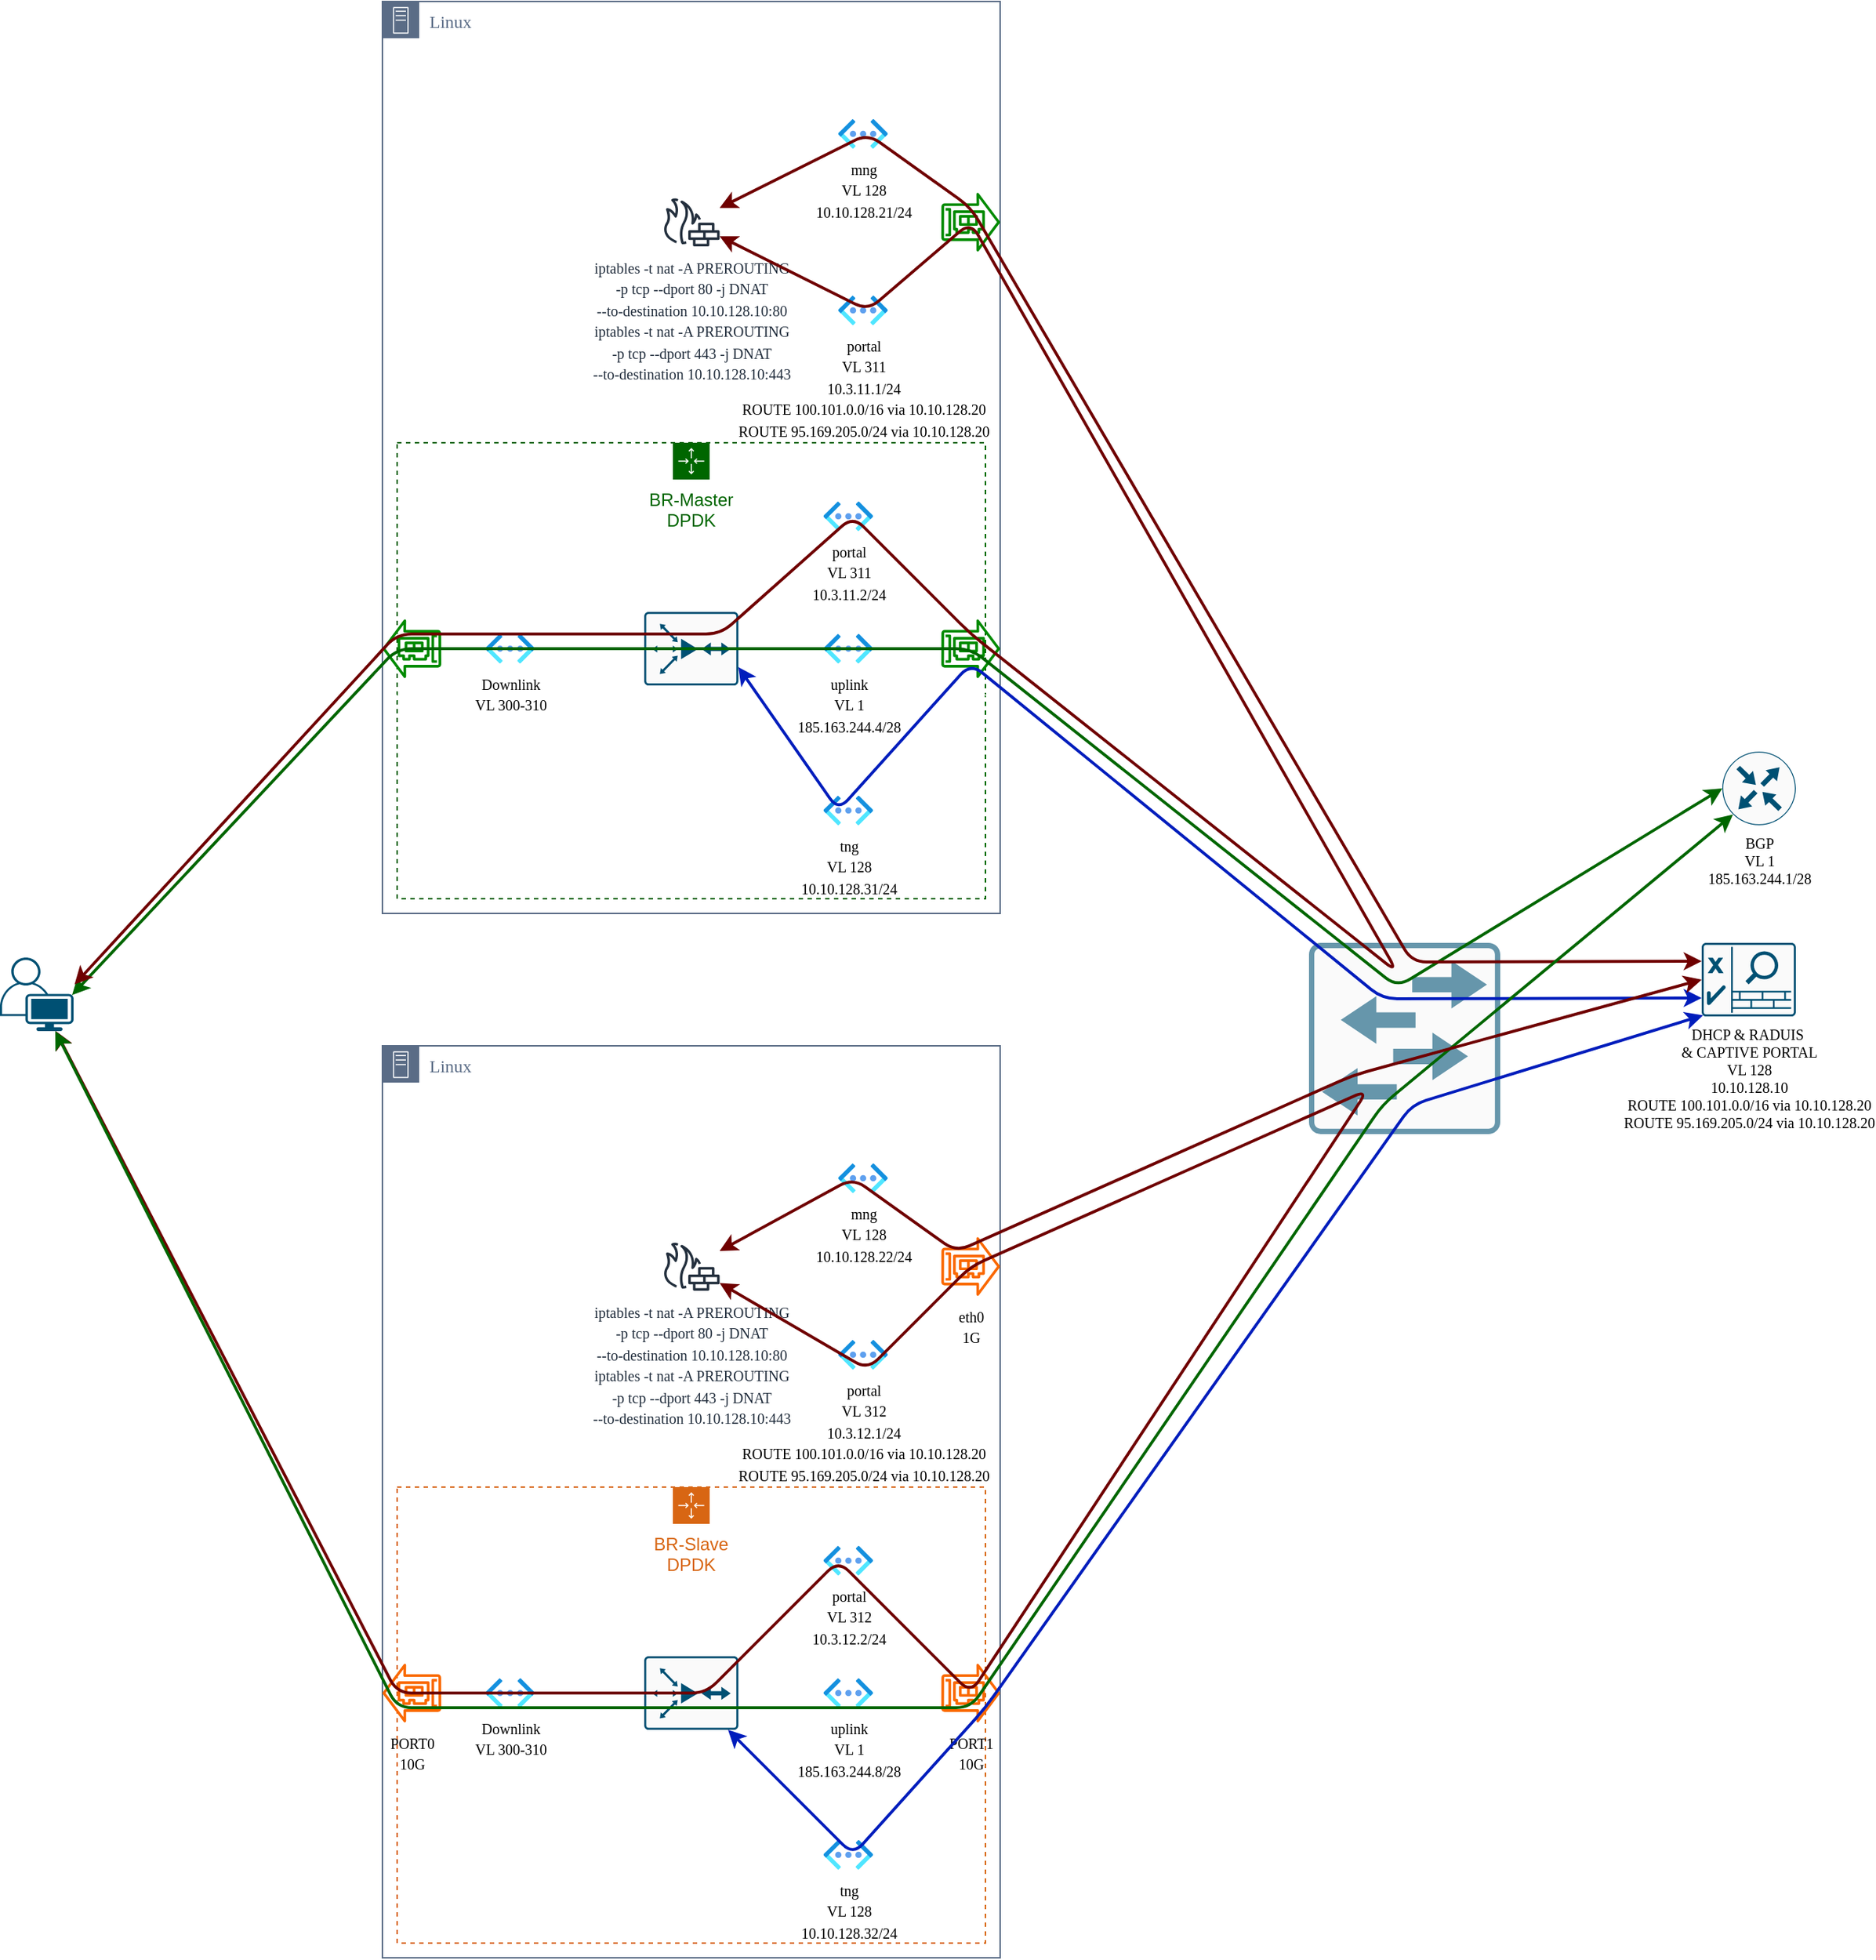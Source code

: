 <mxfile>
    <diagram id="KcHhHfBCZ-KF95Xakk1o" name="Page-1">
        <mxGraphModel dx="1093" dy="731" grid="1" gridSize="10" guides="1" tooltips="1" connect="1" arrows="1" fold="1" page="1" pageScale="1" pageWidth="827" pageHeight="1169" background="#FFFFFF" math="0" shadow="0">
            <root>
                <mxCell id="0"/>
                <mxCell id="1" parent="0"/>
                <mxCell id="5" value="" style="sketch=0;points=[[0.015,0.015,0],[0.985,0.015,0],[0.985,0.985,0],[0.015,0.985,0],[0.25,0,0],[0.5,0,0],[0.75,0,0],[1,0.25,0],[1,0.5,0],[1,0.75,0],[0.75,1,0],[0.5,1,0],[0.25,1,0],[0,0.75,0],[0,0.5,0],[0,0.25,0]];verticalLabelPosition=bottom;html=1;verticalAlign=top;aspect=fixed;align=center;pointerEvents=1;shape=mxgraph.cisco19.rect;prIcon=workgroup_switch;fillColor=#FAFAFA;strokeColor=#6696AB;" vertex="1" parent="1">
                    <mxGeometry x="950" y="930" width="130" height="130" as="geometry"/>
                </mxCell>
                <mxCell id="28" value="Linux" style="points=[[0,0],[0.25,0],[0.5,0],[0.75,0],[1,0],[1,0.25],[1,0.5],[1,0.75],[1,1],[0.75,1],[0.5,1],[0.25,1],[0,1],[0,0.75],[0,0.5],[0,0.25]];outlineConnect=0;gradientColor=none;html=1;whiteSpace=wrap;fontSize=12;fontStyle=0;container=1;pointerEvents=0;collapsible=0;recursiveResize=0;shape=mxgraph.aws4.group;grIcon=mxgraph.aws4.group_on_premise;strokeColor=#5A6C86;fillColor=none;verticalAlign=top;align=left;spacingLeft=30;fontColor=#5A6C86;dashed=0;labelBackgroundColor=none;fontFamily=Tahoma;" vertex="1" parent="1">
                    <mxGeometry x="320" y="290" width="420" height="620" as="geometry"/>
                </mxCell>
                <mxCell id="12" value="&lt;font color=&quot;#006600&quot;&gt;BR-Master&lt;br&gt;DPDK&lt;/font&gt;" style="points=[[0,0],[0.25,0],[0.5,0],[0.75,0],[1,0],[1,0.25],[1,0.5],[1,0.75],[1,1],[0.75,1],[0.5,1],[0.25,1],[0,1],[0,0.75],[0,0.5],[0,0.25]];outlineConnect=0;gradientColor=none;html=1;whiteSpace=wrap;fontSize=12;fontStyle=0;container=1;pointerEvents=0;collapsible=0;recursiveResize=0;shape=mxgraph.aws4.groupCenter;grIcon=mxgraph.aws4.group_auto_scaling_group;grStroke=1;strokeColor=#006600;fillColor=none;verticalAlign=top;align=center;fontColor=#D86613;dashed=1;spacingTop=25;" vertex="1" parent="28">
                    <mxGeometry x="10" y="300" width="400" height="310" as="geometry"/>
                </mxCell>
                <mxCell id="15" value="&lt;font face=&quot;Tahoma&quot; style=&quot;font-size: 10px&quot;&gt;PORT0&lt;br&gt;10G&lt;/font&gt;" style="sketch=0;outlineConnect=0;fontColor=#ffffff;fillColor=#008a00;strokeColor=#005700;dashed=0;verticalLabelPosition=bottom;verticalAlign=top;align=center;html=1;fontSize=12;fontStyle=0;aspect=fixed;pointerEvents=1;shape=mxgraph.aws4.elastic_network_adapter;flipH=1;" vertex="1" parent="12">
                    <mxGeometry x="-10" y="120" width="40" height="40" as="geometry"/>
                </mxCell>
                <mxCell id="16" value="&lt;font face=&quot;Tahoma&quot; style=&quot;font-size: 10px&quot;&gt;PORT1&lt;br&gt;10G&lt;/font&gt;" style="sketch=0;outlineConnect=0;fontColor=#ffffff;fillColor=#008a00;strokeColor=#005700;dashed=0;verticalLabelPosition=bottom;verticalAlign=top;align=center;html=1;fontSize=12;fontStyle=0;aspect=fixed;pointerEvents=1;shape=mxgraph.aws4.elastic_network_adapter;flipH=0;" vertex="1" parent="12">
                    <mxGeometry x="370" y="120" width="40" height="40" as="geometry"/>
                </mxCell>
                <mxCell id="22" value="&lt;font color=&quot;#000000&quot; style=&quot;font-size: 10px&quot;&gt;Downlink&lt;br&gt;VL 300-310&lt;/font&gt;" style="aspect=fixed;html=1;points=[];align=center;image;fontSize=12;image=img/lib/azure2/networking/Virtual_Networks_Classic.svg;labelBackgroundColor=none;fontFamily=Tahoma;fillColor=#B3B3B3;" vertex="1" parent="12">
                    <mxGeometry x="60" y="130" width="33.5" height="20" as="geometry"/>
                </mxCell>
                <mxCell id="24" value="&lt;font color=&quot;#000000&quot;&gt;&lt;span style=&quot;font-size: 10px&quot;&gt;uplink&lt;br&gt;VL 1&lt;/span&gt;&lt;br&gt;&lt;span style=&quot;font-size: 10px&quot;&gt;185.163.244.4/28&lt;/span&gt;&lt;br&gt;&lt;/font&gt;" style="aspect=fixed;html=1;points=[];align=center;image;fontSize=12;image=img/lib/azure2/networking/Virtual_Networks_Classic.svg;labelBackgroundColor=none;fontFamily=Tahoma;fillColor=#B3B3B3;" vertex="1" parent="12">
                    <mxGeometry x="290" y="130" width="33.5" height="20" as="geometry"/>
                </mxCell>
                <mxCell id="25" value="&lt;font color=&quot;#000000&quot;&gt;&lt;span style=&quot;font-size: 10px&quot;&gt;portal&lt;br&gt;VL 311&lt;/span&gt;&lt;br&gt;&lt;span style=&quot;font-size: 10px&quot;&gt;10.3.11.2/24&lt;/span&gt;&lt;br&gt;&lt;/font&gt;" style="aspect=fixed;html=1;points=[];align=center;image;fontSize=12;image=img/lib/azure2/networking/Virtual_Networks_Classic.svg;labelBackgroundColor=none;fontFamily=Tahoma;fillColor=#B3B3B3;" vertex="1" parent="12">
                    <mxGeometry x="290" y="40" width="33.5" height="20" as="geometry"/>
                </mxCell>
                <mxCell id="26" value="&lt;font color=&quot;#000000&quot;&gt;&lt;span style=&quot;font-size: 10px&quot;&gt;tng&lt;br&gt;VL 128&lt;/span&gt;&lt;br&gt;&lt;span style=&quot;font-size: 10px&quot;&gt;10.10.128.31/24&lt;/span&gt;&lt;br&gt;&lt;/font&gt;" style="aspect=fixed;html=1;points=[];align=center;image;fontSize=12;image=img/lib/azure2/networking/Virtual_Networks_Classic.svg;labelBackgroundColor=none;fontFamily=Tahoma;fillColor=#B3B3B3;" vertex="1" parent="12">
                    <mxGeometry x="290" y="240" width="33.5" height="20" as="geometry"/>
                </mxCell>
                <mxCell id="49" value="" style="sketch=0;points=[[0.015,0.015,0],[0.985,0.015,0],[0.985,0.985,0],[0.015,0.985,0],[0.25,0,0],[0.5,0,0],[0.75,0,0],[1,0.25,0],[1,0.5,0],[1,0.75,0],[0.75,1,0],[0.5,1,0],[0.25,1,0],[0,0.75,0],[0,0.5,0],[0,0.25,0]];verticalLabelPosition=bottom;html=1;verticalAlign=top;aspect=fixed;align=center;pointerEvents=1;shape=mxgraph.cisco19.rect;prIcon=router_with_firewall2;fillColor=#FAFAFA;strokeColor=#005073;labelBackgroundColor=none;fontFamily=Tahoma;fontSize=10;fontColor=#000000;" vertex="1" parent="12">
                    <mxGeometry x="168" y="115" width="64" height="50" as="geometry"/>
                </mxCell>
                <mxCell id="29" value="&lt;font face=&quot;Tahoma&quot; style=&quot;font-size: 10px&quot;&gt;eth0&lt;br&gt;1G&lt;/font&gt;" style="sketch=0;outlineConnect=0;fontColor=#ffffff;fillColor=#008a00;strokeColor=#005700;dashed=0;verticalLabelPosition=bottom;verticalAlign=top;align=center;html=1;fontSize=12;fontStyle=0;aspect=fixed;pointerEvents=1;shape=mxgraph.aws4.elastic_network_adapter;flipH=0;" vertex="1" parent="28">
                    <mxGeometry x="380" y="130" width="40" height="40" as="geometry"/>
                </mxCell>
                <mxCell id="30" value="&lt;font color=&quot;#000000&quot;&gt;&lt;span style=&quot;font-size: 10px&quot;&gt;portal&lt;br&gt;VL 311&lt;/span&gt;&lt;br&gt;&lt;span style=&quot;font-size: 10px&quot;&gt;10.3.11.1/24&lt;br&gt;&lt;/span&gt;&lt;/font&gt;&lt;span style=&quot;color: rgb(0 , 0 , 0) ; font-size: 10px ; background-color: rgb(255 , 255 , 255)&quot;&gt;ROUTE 100.101.0.0/16 via 10.10.128.20&lt;/span&gt;&lt;br style=&quot;color: rgb(0 , 0 , 0) ; font-size: 10px&quot;&gt;&lt;span style=&quot;color: rgb(0 , 0 , 0) ; font-size: 10px ; background-color: rgb(255 , 255 , 255)&quot;&gt;ROUTE 95.169.205.0/24 via 10.10.128.20&lt;/span&gt;&lt;font color=&quot;#000000&quot;&gt;&lt;br&gt;&lt;/font&gt;" style="aspect=fixed;html=1;points=[];align=center;image;fontSize=12;image=img/lib/azure2/networking/Virtual_Networks_Classic.svg;labelBackgroundColor=none;fontFamily=Tahoma;fillColor=#B3B3B3;" vertex="1" parent="28">
                    <mxGeometry x="310" y="200" width="33.5" height="20" as="geometry"/>
                </mxCell>
                <mxCell id="31" value="&lt;font color=&quot;#000000&quot;&gt;&lt;span style=&quot;font-size: 10px&quot;&gt;mng&lt;br&gt;VL 128&lt;/span&gt;&lt;br&gt;&lt;span style=&quot;font-size: 10px&quot;&gt;10.10.128.21/24&lt;/span&gt;&lt;br&gt;&lt;/font&gt;" style="aspect=fixed;html=1;points=[];align=center;image;fontSize=12;image=img/lib/azure2/networking/Virtual_Networks_Classic.svg;labelBackgroundColor=none;fontFamily=Tahoma;fillColor=#B3B3B3;" vertex="1" parent="28">
                    <mxGeometry x="310" y="80" width="33.5" height="20" as="geometry"/>
                </mxCell>
                <mxCell id="32" value="&lt;font style=&quot;font-size: 10px&quot;&gt;iptables -t nat -A PREROUTING &lt;br&gt;-p tcp --dport 80 -j DNAT &lt;br&gt;--to-destination 10.10.128.10:80&lt;br&gt;iptables -t nat -A PREROUTING&lt;br&gt;-p tcp --dport 443 -j DNAT&lt;br&gt;--to-destination 10.10.128.10:443&lt;br&gt;&lt;/font&gt;" style="sketch=0;outlineConnect=0;fontColor=#232F3E;gradientColor=none;fillColor=#232F3D;strokeColor=none;dashed=0;verticalLabelPosition=bottom;verticalAlign=top;align=center;html=1;fontSize=12;fontStyle=0;aspect=fixed;pointerEvents=1;shape=mxgraph.aws4.generic_firewall;labelBackgroundColor=none;fontFamily=Tahoma;" vertex="1" parent="28">
                    <mxGeometry x="190.5" y="133.5" width="39" height="33" as="geometry"/>
                </mxCell>
                <mxCell id="36" value="BGP&lt;br&gt;VL 1&lt;br&gt;185.163.244.1/28" style="sketch=0;points=[[0.5,0,0],[1,0.5,0],[0.5,1,0],[0,0.5,0],[0.145,0.145,0],[0.856,0.145,0],[0.855,0.856,0],[0.145,0.855,0]];verticalLabelPosition=bottom;html=1;verticalAlign=top;aspect=fixed;align=center;pointerEvents=1;shape=mxgraph.cisco19.rect;prIcon=router;fillColor=#FAFAFA;strokeColor=#005073;labelBackgroundColor=none;fontFamily=Tahoma;fontSize=10;fontColor=#000000;" vertex="1" parent="1">
                    <mxGeometry x="1231" y="800" width="50" height="50" as="geometry"/>
                </mxCell>
                <mxCell id="41" value="DHCP &amp;amp; RADUIS&amp;nbsp;&lt;br&gt;&amp;amp; CAPTIVE PORTAL&lt;br&gt;VL 128&lt;br&gt;10.10.128.10&lt;br&gt;ROUTE 100.101.0.0/16 via 10.10.128.20&lt;br&gt;ROUTE 95.169.205.0/24 via 10.10.128.20" style="sketch=0;points=[[0.015,0.015,0],[0.985,0.015,0],[0.985,0.985,0],[0.015,0.985,0],[0.25,0,0],[0.5,0,0],[0.75,0,0],[1,0.25,0],[1,0.5,0],[1,0.75,0],[0.75,1,0],[0.5,1,0],[0.25,1,0],[0,0.75,0],[0,0.5,0],[0,0.25,0]];verticalLabelPosition=bottom;html=1;verticalAlign=top;aspect=fixed;align=center;pointerEvents=1;shape=mxgraph.cisco19.rect;prIcon=nac_appliance;fillColor=#FAFAFA;strokeColor=#005073;labelBackgroundColor=#FFFFFF;fontFamily=Tahoma;fontSize=10;fontColor=#000000;" vertex="1" parent="1">
                    <mxGeometry x="1217" y="930" width="64" height="50" as="geometry"/>
                </mxCell>
                <mxCell id="46" style="edgeStyle=none;html=1;fontFamily=Tahoma;fontSize=10;fontColor=#000000;startArrow=classic;startFill=1;strokeColor=#006600;strokeWidth=2;entryX=0;entryY=0.5;entryDx=0;entryDy=0;entryPerimeter=0;exitX=0.98;exitY=0.51;exitDx=0;exitDy=0;exitPerimeter=0;" edge="1" parent="1" source="50" target="36">
                    <mxGeometry relative="1" as="geometry">
                        <mxPoint x="940" y="600" as="targetPoint"/>
                        <Array as="points">
                            <mxPoint x="330" y="730"/>
                            <mxPoint x="720" y="730"/>
                            <mxPoint x="1010" y="960"/>
                        </Array>
                    </mxGeometry>
                </mxCell>
                <mxCell id="47" style="edgeStyle=none;html=1;fontFamily=Tahoma;fontSize=10;fontColor=#000000;startArrow=classic;startFill=1;strokeColor=#001DBC;strokeWidth=2;fillColor=#0050ef;entryX=0;entryY=0.75;entryDx=0;entryDy=0;entryPerimeter=0;exitX=1;exitY=0.75;exitDx=0;exitDy=0;exitPerimeter=0;" edge="1" parent="1" source="49" target="41">
                    <mxGeometry relative="1" as="geometry">
                        <mxPoint x="1157" y="585" as="targetPoint"/>
                        <Array as="points">
                            <mxPoint x="630" y="840"/>
                            <mxPoint x="720" y="740"/>
                            <mxPoint x="1000" y="968"/>
                        </Array>
                    </mxGeometry>
                </mxCell>
                <mxCell id="42" style="edgeStyle=none;html=1;fontFamily=Tahoma;fontSize=10;fontColor=#000000;startArrow=classic;startFill=1;strokeColor=#6F0000;strokeWidth=2;fillColor=#a20025;entryX=0;entryY=0.25;entryDx=0;entryDy=0;entryPerimeter=0;" edge="1" parent="1" source="32" target="41">
                    <mxGeometry relative="1" as="geometry">
                        <mxPoint x="1157" y="573" as="targetPoint"/>
                        <Array as="points">
                            <mxPoint x="650" y="380"/>
                            <mxPoint x="720" y="430"/>
                            <mxPoint x="1020" y="943"/>
                        </Array>
                    </mxGeometry>
                </mxCell>
                <mxCell id="50" value="" style="points=[[0.35,0,0],[0.98,0.51,0],[1,0.71,0],[0.67,1,0],[0,0.795,0],[0,0.65,0]];verticalLabelPosition=bottom;sketch=0;html=1;verticalAlign=top;aspect=fixed;align=center;pointerEvents=1;shape=mxgraph.cisco19.user;fillColor=#005073;strokeColor=none;labelBackgroundColor=none;fontFamily=Tahoma;fontSize=10;fontColor=#000000;" vertex="1" parent="1">
                    <mxGeometry x="60" y="940" width="50" height="50" as="geometry"/>
                </mxCell>
                <mxCell id="45" style="edgeStyle=none;html=1;fontFamily=Tahoma;fontSize=10;fontColor=#000000;startArrow=classic;startFill=1;strokeColor=#6F0000;strokeWidth=2;fillColor=#a20025;exitX=1.014;exitY=0.366;exitDx=0;exitDy=0;exitPerimeter=0;" edge="1" parent="1" source="50" target="32">
                    <mxGeometry relative="1" as="geometry">
                        <Array as="points">
                            <mxPoint x="330" y="720"/>
                            <mxPoint x="550" y="720"/>
                            <mxPoint x="640" y="640"/>
                            <mxPoint x="720" y="720"/>
                            <mxPoint x="1010" y="950"/>
                            <mxPoint x="720" y="440"/>
                            <mxPoint x="650" y="500"/>
                        </Array>
                    </mxGeometry>
                </mxCell>
                <mxCell id="52" value="Linux" style="points=[[0,0],[0.25,0],[0.5,0],[0.75,0],[1,0],[1,0.25],[1,0.5],[1,0.75],[1,1],[0.75,1],[0.5,1],[0.25,1],[0,1],[0,0.75],[0,0.5],[0,0.25]];outlineConnect=0;gradientColor=none;html=1;whiteSpace=wrap;fontSize=12;fontStyle=0;container=1;pointerEvents=0;collapsible=0;recursiveResize=0;shape=mxgraph.aws4.group;grIcon=mxgraph.aws4.group_on_premise;strokeColor=#5A6C86;fillColor=none;verticalAlign=top;align=left;spacingLeft=30;fontColor=#5A6C86;dashed=0;labelBackgroundColor=none;fontFamily=Tahoma;" vertex="1" parent="1">
                    <mxGeometry x="320" y="1000" width="420" height="620" as="geometry"/>
                </mxCell>
                <mxCell id="53" value="BR-Slave&lt;br&gt;DPDK" style="points=[[0,0],[0.25,0],[0.5,0],[0.75,0],[1,0],[1,0.25],[1,0.5],[1,0.75],[1,1],[0.75,1],[0.5,1],[0.25,1],[0,1],[0,0.75],[0,0.5],[0,0.25]];outlineConnect=0;gradientColor=none;html=1;whiteSpace=wrap;fontSize=12;fontStyle=0;container=1;pointerEvents=0;collapsible=0;recursiveResize=0;shape=mxgraph.aws4.groupCenter;grIcon=mxgraph.aws4.group_auto_scaling_group;grStroke=1;strokeColor=#D86613;fillColor=none;verticalAlign=top;align=center;fontColor=#D86613;dashed=1;spacingTop=25;" vertex="1" parent="52">
                    <mxGeometry x="10" y="300" width="400" height="310" as="geometry"/>
                </mxCell>
                <mxCell id="54" value="&lt;font face=&quot;Tahoma&quot; style=&quot;font-size: 10px&quot;&gt;PORT0&lt;br&gt;10G&lt;/font&gt;" style="sketch=0;outlineConnect=0;fontColor=#000000;fillColor=#fa6800;strokeColor=#C73500;dashed=0;verticalLabelPosition=bottom;verticalAlign=top;align=center;html=1;fontSize=12;fontStyle=0;aspect=fixed;pointerEvents=1;shape=mxgraph.aws4.elastic_network_adapter;flipH=1;" vertex="1" parent="53">
                    <mxGeometry x="-10" y="120" width="40" height="40" as="geometry"/>
                </mxCell>
                <mxCell id="55" value="&lt;font face=&quot;Tahoma&quot; style=&quot;font-size: 10px&quot;&gt;PORT1&lt;br&gt;10G&lt;/font&gt;" style="sketch=0;outlineConnect=0;fontColor=#000000;fillColor=#fa6800;strokeColor=#C73500;dashed=0;verticalLabelPosition=bottom;verticalAlign=top;align=center;html=1;fontSize=12;fontStyle=0;aspect=fixed;pointerEvents=1;shape=mxgraph.aws4.elastic_network_adapter;flipH=0;" vertex="1" parent="53">
                    <mxGeometry x="370" y="120" width="40" height="40" as="geometry"/>
                </mxCell>
                <mxCell id="56" value="&lt;font color=&quot;#000000&quot; style=&quot;font-size: 10px&quot;&gt;Downlink&lt;br&gt;VL 300-310&lt;/font&gt;" style="aspect=fixed;html=1;points=[];align=center;image;fontSize=12;image=img/lib/azure2/networking/Virtual_Networks_Classic.svg;labelBackgroundColor=none;fontFamily=Tahoma;fillColor=#B3B3B3;" vertex="1" parent="53">
                    <mxGeometry x="60" y="130" width="33.5" height="20" as="geometry"/>
                </mxCell>
                <mxCell id="57" value="&lt;font color=&quot;#000000&quot;&gt;&lt;span style=&quot;font-size: 10px&quot;&gt;uplink&lt;br&gt;VL 1&lt;/span&gt;&lt;br&gt;&lt;span style=&quot;font-size: 10px&quot;&gt;185.163.244.8/28&lt;/span&gt;&lt;br&gt;&lt;/font&gt;" style="aspect=fixed;html=1;points=[];align=center;image;fontSize=12;image=img/lib/azure2/networking/Virtual_Networks_Classic.svg;labelBackgroundColor=none;fontFamily=Tahoma;fillColor=#B3B3B3;" vertex="1" parent="53">
                    <mxGeometry x="290" y="130" width="33.5" height="20" as="geometry"/>
                </mxCell>
                <mxCell id="58" value="&lt;font color=&quot;#000000&quot;&gt;&lt;span style=&quot;font-size: 10px&quot;&gt;portal&lt;br&gt;VL 312&lt;/span&gt;&lt;br&gt;&lt;span style=&quot;font-size: 10px&quot;&gt;10.3.12.2/24&lt;/span&gt;&lt;br&gt;&lt;/font&gt;" style="aspect=fixed;html=1;points=[];align=center;image;fontSize=12;image=img/lib/azure2/networking/Virtual_Networks_Classic.svg;labelBackgroundColor=none;fontFamily=Tahoma;fillColor=#B3B3B3;" vertex="1" parent="53">
                    <mxGeometry x="290" y="40" width="33.5" height="20" as="geometry"/>
                </mxCell>
                <mxCell id="59" value="&lt;font color=&quot;#000000&quot;&gt;&lt;span style=&quot;font-size: 10px&quot;&gt;tng&lt;br&gt;VL 128&lt;/span&gt;&lt;br&gt;&lt;span style=&quot;font-size: 10px&quot;&gt;10.10.128.32/24&lt;/span&gt;&lt;br&gt;&lt;/font&gt;" style="aspect=fixed;html=1;points=[];align=center;image;fontSize=12;image=img/lib/azure2/networking/Virtual_Networks_Classic.svg;labelBackgroundColor=none;fontFamily=Tahoma;fillColor=#B3B3B3;" vertex="1" parent="53">
                    <mxGeometry x="290" y="240" width="33.5" height="20" as="geometry"/>
                </mxCell>
                <mxCell id="60" value="" style="sketch=0;points=[[0.015,0.015,0],[0.985,0.015,0],[0.985,0.985,0],[0.015,0.985,0],[0.25,0,0],[0.5,0,0],[0.75,0,0],[1,0.25,0],[1,0.5,0],[1,0.75,0],[0.75,1,0],[0.5,1,0],[0.25,1,0],[0,0.75,0],[0,0.5,0],[0,0.25,0]];verticalLabelPosition=bottom;html=1;verticalAlign=top;aspect=fixed;align=center;pointerEvents=1;shape=mxgraph.cisco19.rect;prIcon=router_with_firewall2;fillColor=#FAFAFA;strokeColor=#005073;labelBackgroundColor=none;fontFamily=Tahoma;fontSize=10;fontColor=#000000;" vertex="1" parent="53">
                    <mxGeometry x="168" y="115" width="64" height="50" as="geometry"/>
                </mxCell>
                <mxCell id="61" value="&lt;font face=&quot;Tahoma&quot; style=&quot;font-size: 10px&quot;&gt;eth0&lt;br&gt;1G&lt;/font&gt;" style="sketch=0;outlineConnect=0;fontColor=#000000;fillColor=#fa6800;strokeColor=#C73500;dashed=0;verticalLabelPosition=bottom;verticalAlign=top;align=center;html=1;fontSize=12;fontStyle=0;aspect=fixed;pointerEvents=1;shape=mxgraph.aws4.elastic_network_adapter;flipH=0;" vertex="1" parent="52">
                    <mxGeometry x="380" y="130" width="40" height="40" as="geometry"/>
                </mxCell>
                <mxCell id="62" value="&lt;font color=&quot;#000000&quot;&gt;&lt;span style=&quot;font-size: 10px&quot;&gt;portal&lt;br&gt;VL 312&lt;/span&gt;&lt;br&gt;&lt;span style=&quot;font-size: 10px&quot;&gt;10.3.12.1/24&lt;br&gt;&lt;/span&gt;&lt;/font&gt;&lt;span style=&quot;color: rgb(0 , 0 , 0) ; font-size: 10px ; background-color: rgb(255 , 255 , 255)&quot;&gt;ROUTE 100.101.0.0/16 via 10.10.128.20&lt;/span&gt;&lt;br style=&quot;color: rgb(0 , 0 , 0) ; font-size: 10px&quot;&gt;&lt;span style=&quot;color: rgb(0 , 0 , 0) ; font-size: 10px ; background-color: rgb(255 , 255 , 255)&quot;&gt;ROUTE 95.169.205.0/24 via 10.10.128.20&lt;/span&gt;&lt;font color=&quot;#000000&quot;&gt;&lt;br&gt;&lt;/font&gt;" style="aspect=fixed;html=1;points=[];align=center;image;fontSize=12;image=img/lib/azure2/networking/Virtual_Networks_Classic.svg;labelBackgroundColor=none;fontFamily=Tahoma;fillColor=#B3B3B3;" vertex="1" parent="52">
                    <mxGeometry x="310" y="200" width="33.5" height="20" as="geometry"/>
                </mxCell>
                <mxCell id="63" value="&lt;font color=&quot;#000000&quot;&gt;&lt;span style=&quot;font-size: 10px&quot;&gt;mng&lt;br&gt;VL 128&lt;/span&gt;&lt;br&gt;&lt;span style=&quot;font-size: 10px&quot;&gt;10.10.128.22/24&lt;/span&gt;&lt;br&gt;&lt;/font&gt;" style="aspect=fixed;html=1;points=[];align=center;image;fontSize=12;image=img/lib/azure2/networking/Virtual_Networks_Classic.svg;labelBackgroundColor=none;fontFamily=Tahoma;fillColor=#B3B3B3;" vertex="1" parent="52">
                    <mxGeometry x="310" y="80" width="33.5" height="20" as="geometry"/>
                </mxCell>
                <mxCell id="64" value="&lt;font style=&quot;font-size: 10px&quot;&gt;iptables -t nat -A PREROUTING &lt;br&gt;-p tcp --dport 80 -j DNAT &lt;br&gt;--to-destination 10.10.128.10:80&lt;br&gt;iptables -t nat -A PREROUTING&lt;br&gt;-p tcp --dport 443 -j DNAT&lt;br&gt;--to-destination 10.10.128.10:443&lt;br&gt;&lt;/font&gt;" style="sketch=0;outlineConnect=0;fontColor=#232F3E;gradientColor=none;fillColor=#232F3D;strokeColor=none;dashed=0;verticalLabelPosition=bottom;verticalAlign=top;align=center;html=1;fontSize=12;fontStyle=0;aspect=fixed;pointerEvents=1;shape=mxgraph.aws4.generic_firewall;labelBackgroundColor=none;fontFamily=Tahoma;" vertex="1" parent="52">
                    <mxGeometry x="190.5" y="133.5" width="39" height="33" as="geometry"/>
                </mxCell>
                <mxCell id="65" style="edgeStyle=none;html=1;fontFamily=Tahoma;fontSize=10;fontColor=#006600;startArrow=classic;startFill=1;strokeColor=#6F0000;strokeWidth=2;fillColor=#a20025;" edge="1" parent="1" source="50" target="64">
                    <mxGeometry relative="1" as="geometry">
                        <Array as="points">
                            <mxPoint x="330" y="1440"/>
                            <mxPoint x="540" y="1440"/>
                            <mxPoint x="630" y="1350"/>
                            <mxPoint x="720" y="1440"/>
                            <mxPoint x="990" y="1030"/>
                            <mxPoint x="720" y="1150"/>
                            <mxPoint x="650" y="1220"/>
                        </Array>
                    </mxGeometry>
                </mxCell>
                <mxCell id="66" style="edgeStyle=none;html=1;entryX=0.145;entryY=0.855;entryDx=0;entryDy=0;entryPerimeter=0;fontFamily=Tahoma;fontSize=10;fontColor=#006600;startArrow=classic;startFill=1;strokeColor=#006600;strokeWidth=2;" edge="1" parent="1" source="50" target="36">
                    <mxGeometry relative="1" as="geometry">
                        <Array as="points">
                            <mxPoint x="330" y="1450"/>
                            <mxPoint x="720" y="1450"/>
                            <mxPoint x="1000" y="1040"/>
                        </Array>
                    </mxGeometry>
                </mxCell>
                <mxCell id="67" style="edgeStyle=none;html=1;fontFamily=Tahoma;fontSize=10;fontColor=#006600;startArrow=classic;startFill=1;strokeColor=#001DBC;strokeWidth=2;fillColor=#0050ef;entryX=0.015;entryY=0.985;entryDx=0;entryDy=0;entryPerimeter=0;" edge="1" parent="1" source="60" target="41">
                    <mxGeometry relative="1" as="geometry">
                        <Array as="points">
                            <mxPoint x="640" y="1550"/>
                            <mxPoint x="730" y="1450"/>
                            <mxPoint x="1020" y="1040"/>
                        </Array>
                    </mxGeometry>
                </mxCell>
                <mxCell id="68" style="edgeStyle=none;html=1;entryX=0;entryY=0.5;entryDx=0;entryDy=0;entryPerimeter=0;fontFamily=Tahoma;fontSize=10;fontColor=#006600;startArrow=classic;startFill=1;strokeColor=#6F0000;strokeWidth=2;fillColor=#a20025;" edge="1" parent="1" source="64" target="41">
                    <mxGeometry relative="1" as="geometry">
                        <Array as="points">
                            <mxPoint x="640" y="1090"/>
                            <mxPoint x="710" y="1140"/>
                            <mxPoint x="980" y="1020"/>
                        </Array>
                    </mxGeometry>
                </mxCell>
            </root>
        </mxGraphModel>
    </diagram>
</mxfile>